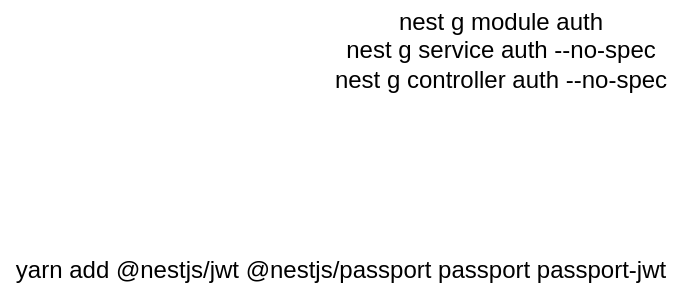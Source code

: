 <mxfile>
    <diagram id="-73gAQcxcmmqlfB8Lkd1" name="Page-1">
        <mxGraphModel dx="859" dy="446" grid="1" gridSize="10" guides="1" tooltips="1" connect="1" arrows="1" fold="1" page="1" pageScale="1" pageWidth="850" pageHeight="1100" math="0" shadow="0">
            <root>
                <mxCell id="0"/>
                <mxCell id="1" parent="0"/>
                <mxCell id="2" value="nest g module auth&lt;br&gt;nest g service auth --no-spec&lt;br&gt;nest g controller auth --no-spec&lt;br&gt;" style="text;html=1;align=center;verticalAlign=middle;resizable=0;points=[];autosize=1;strokeColor=none;" parent="1" vertex="1">
                    <mxGeometry x="10" y="45" width="180" height="50" as="geometry"/>
                </mxCell>
                <mxCell id="3" value="yarn add @nestjs/jwt @nestjs/passport passport passport-jwt&lt;br&gt;" style="text;html=1;align=center;verticalAlign=middle;resizable=0;points=[];autosize=1;strokeColor=none;" vertex="1" parent="1">
                    <mxGeometry x="-150" y="170" width="340" height="20" as="geometry"/>
                </mxCell>
            </root>
        </mxGraphModel>
    </diagram>
</mxfile>